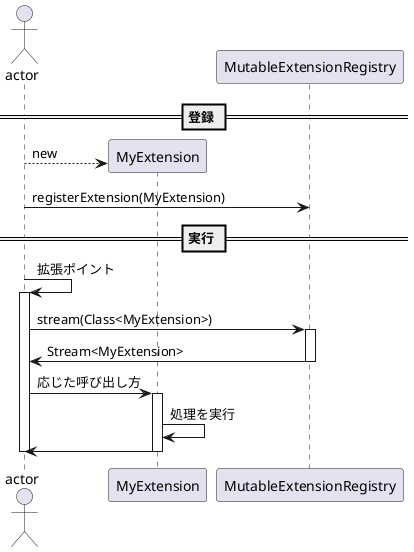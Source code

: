 @startuml

actor "actor" as XXX

== 登録 ==

create MyExtension
XXX --> MyExtension : new
XXX -> MutableExtensionRegistry : registerExtension(MyExtension)

== 実行 ==

XXX -> XXX : 拡張ポイント
activate XXX

XXX -> MutableExtensionRegistry : stream(Class<MyExtension>)
activate MutableExtensionRegistry 
XXX <- MutableExtensionRegistry : Stream<MyExtension>
deactivate MutableExtensionRegistry

XXX -> MyExtension : 応じた呼び出し方
activate MyExtension
MyExtension -> MyExtension : 処理を実行
MyExtension -> XXX
deactivate MyExtension

deactivate XXX


@enduml
